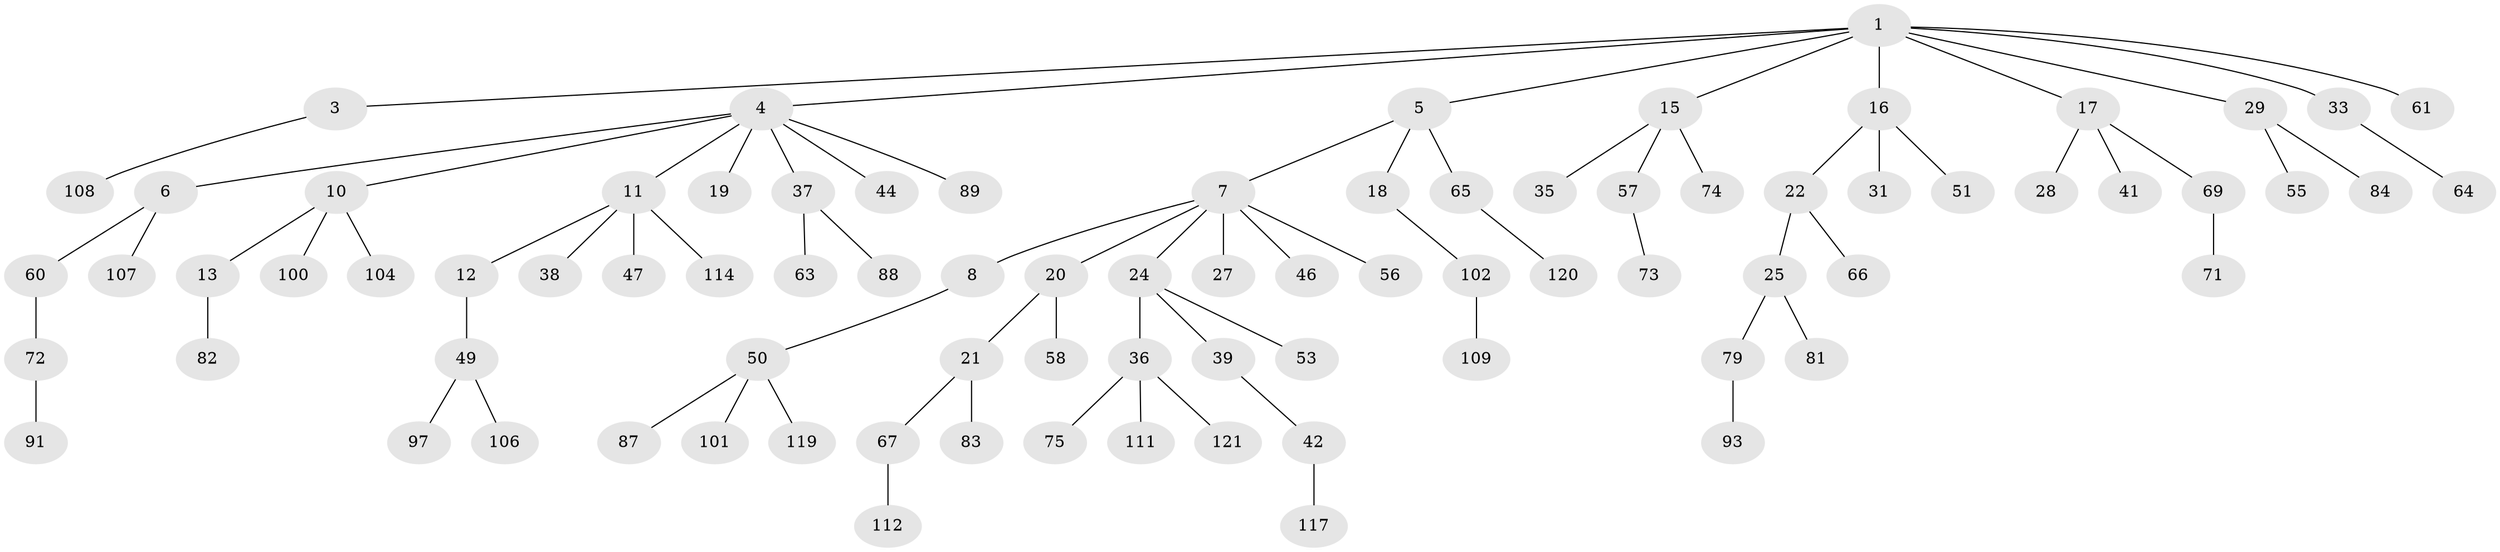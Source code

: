 // original degree distribution, {2: 0.2975206611570248, 9: 0.008264462809917356, 3: 0.0743801652892562, 6: 0.01652892561983471, 5: 0.04132231404958678, 4: 0.0743801652892562, 1: 0.48760330578512395}
// Generated by graph-tools (version 1.1) at 2025/11/02/27/25 16:11:25]
// undirected, 83 vertices, 82 edges
graph export_dot {
graph [start="1"]
  node [color=gray90,style=filled];
  1 [super="+2"];
  3 [super="+45"];
  4 [super="+9"];
  5 [super="+92"];
  6 [super="+118"];
  7 [super="+14"];
  8;
  10 [super="+26"];
  11 [super="+32"];
  12 [super="+77"];
  13;
  15 [super="+30"];
  16 [super="+23"];
  17 [super="+43"];
  18;
  19;
  20 [super="+54"];
  21 [super="+86"];
  22;
  24 [super="+34"];
  25 [super="+62"];
  27 [super="+68"];
  28 [super="+116"];
  29 [super="+48"];
  31 [super="+96"];
  33 [super="+40"];
  35 [super="+105"];
  36 [super="+110"];
  37 [super="+52"];
  38;
  39;
  41;
  42 [super="+90"];
  44;
  46;
  47;
  49 [super="+59"];
  50 [super="+94"];
  51 [super="+70"];
  53;
  55 [super="+98"];
  56;
  57;
  58;
  60 [super="+95"];
  61;
  63 [super="+103"];
  64;
  65;
  66 [super="+80"];
  67 [super="+99"];
  69;
  71 [super="+76"];
  72 [super="+78"];
  73;
  74;
  75;
  79;
  81;
  82 [super="+85"];
  83;
  84;
  87;
  88 [super="+115"];
  89;
  91;
  93;
  97;
  100;
  101;
  102;
  104;
  106;
  107;
  108;
  109;
  111 [super="+113"];
  112;
  114;
  117;
  119;
  120;
  121;
  1 -- 3;
  1 -- 33;
  1 -- 4;
  1 -- 5;
  1 -- 15;
  1 -- 16;
  1 -- 17;
  1 -- 29;
  1 -- 61;
  3 -- 108;
  4 -- 6;
  4 -- 11;
  4 -- 19;
  4 -- 89;
  4 -- 10;
  4 -- 37;
  4 -- 44;
  5 -- 7;
  5 -- 18;
  5 -- 65;
  6 -- 60;
  6 -- 107;
  7 -- 8;
  7 -- 24;
  7 -- 20;
  7 -- 56;
  7 -- 27;
  7 -- 46;
  8 -- 50;
  10 -- 13;
  10 -- 100;
  10 -- 104;
  11 -- 12;
  11 -- 38;
  11 -- 47;
  11 -- 114;
  12 -- 49;
  13 -- 82;
  15 -- 57;
  15 -- 74;
  15 -- 35;
  16 -- 22;
  16 -- 31;
  16 -- 51;
  17 -- 28;
  17 -- 41;
  17 -- 69;
  18 -- 102;
  20 -- 21;
  20 -- 58;
  21 -- 67;
  21 -- 83;
  22 -- 25;
  22 -- 66;
  24 -- 36;
  24 -- 39;
  24 -- 53;
  25 -- 79;
  25 -- 81;
  29 -- 84;
  29 -- 55;
  33 -- 64;
  36 -- 75;
  36 -- 111;
  36 -- 121;
  37 -- 63;
  37 -- 88;
  39 -- 42;
  42 -- 117;
  49 -- 106;
  49 -- 97;
  50 -- 87;
  50 -- 101;
  50 -- 119;
  57 -- 73;
  60 -- 72;
  65 -- 120;
  67 -- 112;
  69 -- 71;
  72 -- 91;
  79 -- 93;
  102 -- 109;
}
